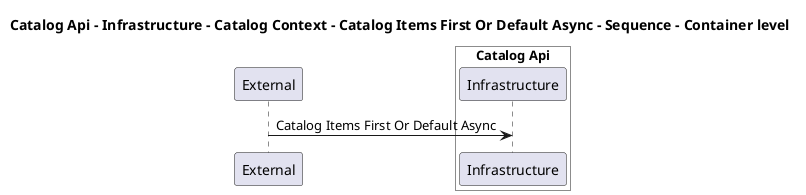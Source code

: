 @startuml

title Catalog Api - Infrastructure - Catalog Context - Catalog Items First Or Default Async - Sequence - Container level

participant "External" as C4InterFlow.SoftwareSystems.ExternalSystem

box "Catalog Api" #White
    participant "Infrastructure" as dotnet.eShop.Architecture.SoftwareSystems.CatalogApi.Containers.Infrastructure
end box


C4InterFlow.SoftwareSystems.ExternalSystem -> dotnet.eShop.Architecture.SoftwareSystems.CatalogApi.Containers.Infrastructure : Catalog Items First Or Default Async


@enduml
